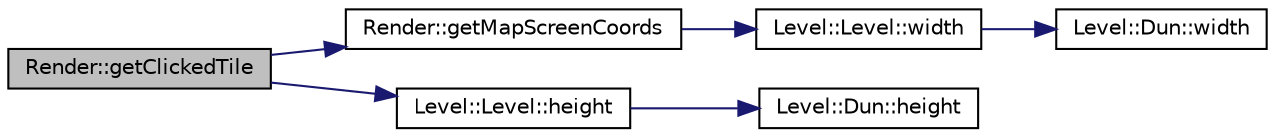digraph G
{
  edge [fontname="Helvetica",fontsize="10",labelfontname="Helvetica",labelfontsize="10"];
  node [fontname="Helvetica",fontsize="10",shape=record];
  rankdir="LR";
  Node1 [label="Render::getClickedTile",height=0.2,width=0.4,color="black", fillcolor="grey75", style="filled" fontcolor="black"];
  Node1 -> Node2 [color="midnightblue",fontsize="10",style="solid",fontname="Helvetica"];
  Node2 [label="Render::getMapScreenCoords",height=0.2,width=0.4,color="black", fillcolor="white", style="filled",URL="$namespace_render.html#aa1e46d36c78f3a7f7f2715ebaa057bc9"];
  Node2 -> Node3 [color="midnightblue",fontsize="10",style="solid",fontname="Helvetica"];
  Node3 [label="Level::Level::width",height=0.2,width=0.4,color="black", fillcolor="white", style="filled",URL="$class_level_1_1_level.html#a8a9ab47247600f305776f3d62b73a46a"];
  Node3 -> Node4 [color="midnightblue",fontsize="10",style="solid",fontname="Helvetica"];
  Node4 [label="Level::Dun::width",height=0.2,width=0.4,color="black", fillcolor="white", style="filled",URL="$class_level_1_1_dun.html#a484e94f5c0d423b9277ee500583c510d"];
  Node1 -> Node5 [color="midnightblue",fontsize="10",style="solid",fontname="Helvetica"];
  Node5 [label="Level::Level::height",height=0.2,width=0.4,color="black", fillcolor="white", style="filled",URL="$class_level_1_1_level.html#a2192aa396aedd8d135e8e027ed8a826e"];
  Node5 -> Node6 [color="midnightblue",fontsize="10",style="solid",fontname="Helvetica"];
  Node6 [label="Level::Dun::height",height=0.2,width=0.4,color="black", fillcolor="white", style="filled",URL="$class_level_1_1_dun.html#a741579a7d91d77fa99026cc35c77ac59"];
}
